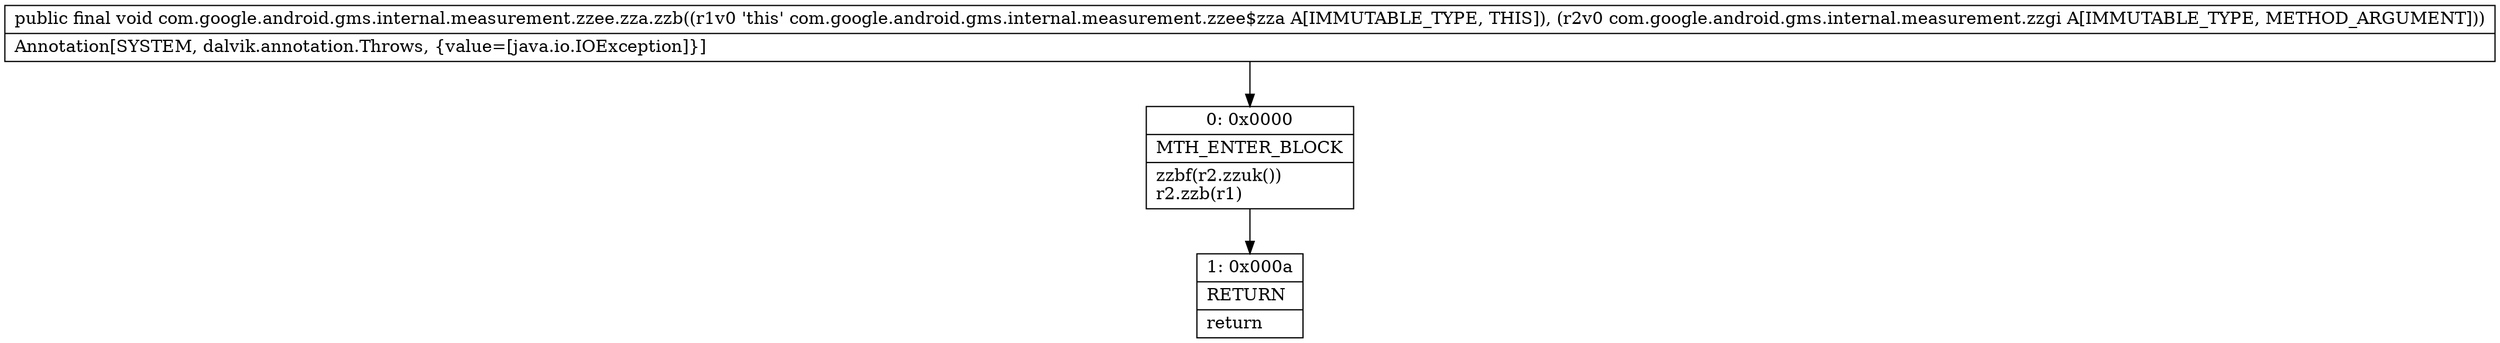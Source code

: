digraph "CFG forcom.google.android.gms.internal.measurement.zzee.zza.zzb(Lcom\/google\/android\/gms\/internal\/measurement\/zzgi;)V" {
Node_0 [shape=record,label="{0\:\ 0x0000|MTH_ENTER_BLOCK\l|zzbf(r2.zzuk())\lr2.zzb(r1)\l}"];
Node_1 [shape=record,label="{1\:\ 0x000a|RETURN\l|return\l}"];
MethodNode[shape=record,label="{public final void com.google.android.gms.internal.measurement.zzee.zza.zzb((r1v0 'this' com.google.android.gms.internal.measurement.zzee$zza A[IMMUTABLE_TYPE, THIS]), (r2v0 com.google.android.gms.internal.measurement.zzgi A[IMMUTABLE_TYPE, METHOD_ARGUMENT]))  | Annotation[SYSTEM, dalvik.annotation.Throws, \{value=[java.io.IOException]\}]\l}"];
MethodNode -> Node_0;
Node_0 -> Node_1;
}

